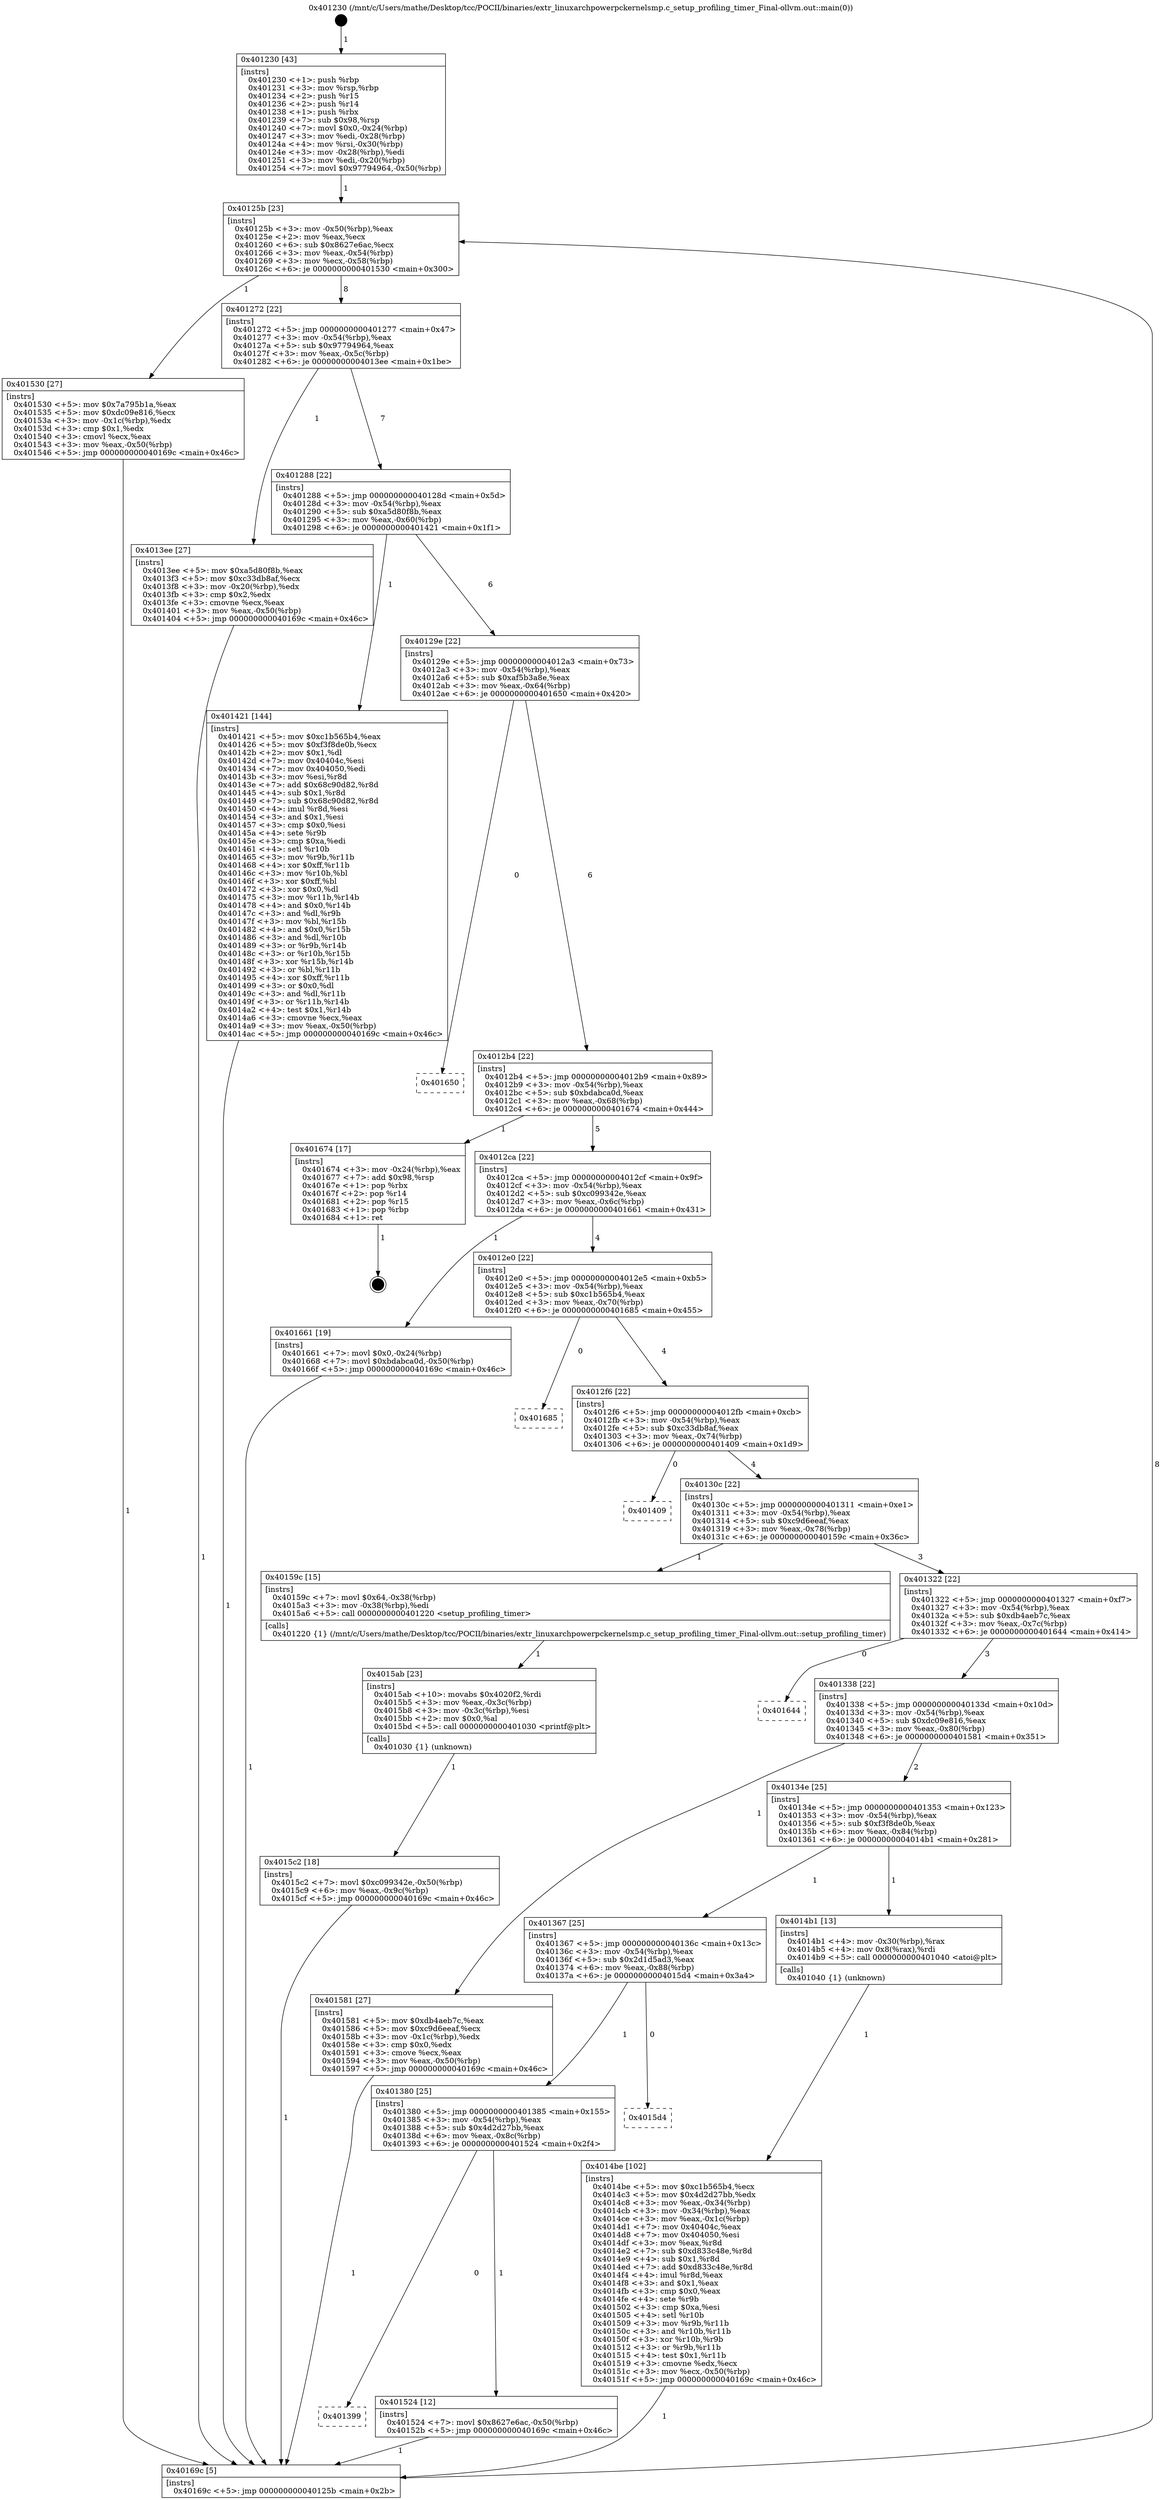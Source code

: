 digraph "0x401230" {
  label = "0x401230 (/mnt/c/Users/mathe/Desktop/tcc/POCII/binaries/extr_linuxarchpowerpckernelsmp.c_setup_profiling_timer_Final-ollvm.out::main(0))"
  labelloc = "t"
  node[shape=record]

  Entry [label="",width=0.3,height=0.3,shape=circle,fillcolor=black,style=filled]
  "0x40125b" [label="{
     0x40125b [23]\l
     | [instrs]\l
     &nbsp;&nbsp;0x40125b \<+3\>: mov -0x50(%rbp),%eax\l
     &nbsp;&nbsp;0x40125e \<+2\>: mov %eax,%ecx\l
     &nbsp;&nbsp;0x401260 \<+6\>: sub $0x8627e6ac,%ecx\l
     &nbsp;&nbsp;0x401266 \<+3\>: mov %eax,-0x54(%rbp)\l
     &nbsp;&nbsp;0x401269 \<+3\>: mov %ecx,-0x58(%rbp)\l
     &nbsp;&nbsp;0x40126c \<+6\>: je 0000000000401530 \<main+0x300\>\l
  }"]
  "0x401530" [label="{
     0x401530 [27]\l
     | [instrs]\l
     &nbsp;&nbsp;0x401530 \<+5\>: mov $0x7a795b1a,%eax\l
     &nbsp;&nbsp;0x401535 \<+5\>: mov $0xdc09e816,%ecx\l
     &nbsp;&nbsp;0x40153a \<+3\>: mov -0x1c(%rbp),%edx\l
     &nbsp;&nbsp;0x40153d \<+3\>: cmp $0x1,%edx\l
     &nbsp;&nbsp;0x401540 \<+3\>: cmovl %ecx,%eax\l
     &nbsp;&nbsp;0x401543 \<+3\>: mov %eax,-0x50(%rbp)\l
     &nbsp;&nbsp;0x401546 \<+5\>: jmp 000000000040169c \<main+0x46c\>\l
  }"]
  "0x401272" [label="{
     0x401272 [22]\l
     | [instrs]\l
     &nbsp;&nbsp;0x401272 \<+5\>: jmp 0000000000401277 \<main+0x47\>\l
     &nbsp;&nbsp;0x401277 \<+3\>: mov -0x54(%rbp),%eax\l
     &nbsp;&nbsp;0x40127a \<+5\>: sub $0x97794964,%eax\l
     &nbsp;&nbsp;0x40127f \<+3\>: mov %eax,-0x5c(%rbp)\l
     &nbsp;&nbsp;0x401282 \<+6\>: je 00000000004013ee \<main+0x1be\>\l
  }"]
  Exit [label="",width=0.3,height=0.3,shape=circle,fillcolor=black,style=filled,peripheries=2]
  "0x4013ee" [label="{
     0x4013ee [27]\l
     | [instrs]\l
     &nbsp;&nbsp;0x4013ee \<+5\>: mov $0xa5d80f8b,%eax\l
     &nbsp;&nbsp;0x4013f3 \<+5\>: mov $0xc33db8af,%ecx\l
     &nbsp;&nbsp;0x4013f8 \<+3\>: mov -0x20(%rbp),%edx\l
     &nbsp;&nbsp;0x4013fb \<+3\>: cmp $0x2,%edx\l
     &nbsp;&nbsp;0x4013fe \<+3\>: cmovne %ecx,%eax\l
     &nbsp;&nbsp;0x401401 \<+3\>: mov %eax,-0x50(%rbp)\l
     &nbsp;&nbsp;0x401404 \<+5\>: jmp 000000000040169c \<main+0x46c\>\l
  }"]
  "0x401288" [label="{
     0x401288 [22]\l
     | [instrs]\l
     &nbsp;&nbsp;0x401288 \<+5\>: jmp 000000000040128d \<main+0x5d\>\l
     &nbsp;&nbsp;0x40128d \<+3\>: mov -0x54(%rbp),%eax\l
     &nbsp;&nbsp;0x401290 \<+5\>: sub $0xa5d80f8b,%eax\l
     &nbsp;&nbsp;0x401295 \<+3\>: mov %eax,-0x60(%rbp)\l
     &nbsp;&nbsp;0x401298 \<+6\>: je 0000000000401421 \<main+0x1f1\>\l
  }"]
  "0x40169c" [label="{
     0x40169c [5]\l
     | [instrs]\l
     &nbsp;&nbsp;0x40169c \<+5\>: jmp 000000000040125b \<main+0x2b\>\l
  }"]
  "0x401230" [label="{
     0x401230 [43]\l
     | [instrs]\l
     &nbsp;&nbsp;0x401230 \<+1\>: push %rbp\l
     &nbsp;&nbsp;0x401231 \<+3\>: mov %rsp,%rbp\l
     &nbsp;&nbsp;0x401234 \<+2\>: push %r15\l
     &nbsp;&nbsp;0x401236 \<+2\>: push %r14\l
     &nbsp;&nbsp;0x401238 \<+1\>: push %rbx\l
     &nbsp;&nbsp;0x401239 \<+7\>: sub $0x98,%rsp\l
     &nbsp;&nbsp;0x401240 \<+7\>: movl $0x0,-0x24(%rbp)\l
     &nbsp;&nbsp;0x401247 \<+3\>: mov %edi,-0x28(%rbp)\l
     &nbsp;&nbsp;0x40124a \<+4\>: mov %rsi,-0x30(%rbp)\l
     &nbsp;&nbsp;0x40124e \<+3\>: mov -0x28(%rbp),%edi\l
     &nbsp;&nbsp;0x401251 \<+3\>: mov %edi,-0x20(%rbp)\l
     &nbsp;&nbsp;0x401254 \<+7\>: movl $0x97794964,-0x50(%rbp)\l
  }"]
  "0x4015c2" [label="{
     0x4015c2 [18]\l
     | [instrs]\l
     &nbsp;&nbsp;0x4015c2 \<+7\>: movl $0xc099342e,-0x50(%rbp)\l
     &nbsp;&nbsp;0x4015c9 \<+6\>: mov %eax,-0x9c(%rbp)\l
     &nbsp;&nbsp;0x4015cf \<+5\>: jmp 000000000040169c \<main+0x46c\>\l
  }"]
  "0x401421" [label="{
     0x401421 [144]\l
     | [instrs]\l
     &nbsp;&nbsp;0x401421 \<+5\>: mov $0xc1b565b4,%eax\l
     &nbsp;&nbsp;0x401426 \<+5\>: mov $0xf3f8de0b,%ecx\l
     &nbsp;&nbsp;0x40142b \<+2\>: mov $0x1,%dl\l
     &nbsp;&nbsp;0x40142d \<+7\>: mov 0x40404c,%esi\l
     &nbsp;&nbsp;0x401434 \<+7\>: mov 0x404050,%edi\l
     &nbsp;&nbsp;0x40143b \<+3\>: mov %esi,%r8d\l
     &nbsp;&nbsp;0x40143e \<+7\>: add $0x68c90d82,%r8d\l
     &nbsp;&nbsp;0x401445 \<+4\>: sub $0x1,%r8d\l
     &nbsp;&nbsp;0x401449 \<+7\>: sub $0x68c90d82,%r8d\l
     &nbsp;&nbsp;0x401450 \<+4\>: imul %r8d,%esi\l
     &nbsp;&nbsp;0x401454 \<+3\>: and $0x1,%esi\l
     &nbsp;&nbsp;0x401457 \<+3\>: cmp $0x0,%esi\l
     &nbsp;&nbsp;0x40145a \<+4\>: sete %r9b\l
     &nbsp;&nbsp;0x40145e \<+3\>: cmp $0xa,%edi\l
     &nbsp;&nbsp;0x401461 \<+4\>: setl %r10b\l
     &nbsp;&nbsp;0x401465 \<+3\>: mov %r9b,%r11b\l
     &nbsp;&nbsp;0x401468 \<+4\>: xor $0xff,%r11b\l
     &nbsp;&nbsp;0x40146c \<+3\>: mov %r10b,%bl\l
     &nbsp;&nbsp;0x40146f \<+3\>: xor $0xff,%bl\l
     &nbsp;&nbsp;0x401472 \<+3\>: xor $0x0,%dl\l
     &nbsp;&nbsp;0x401475 \<+3\>: mov %r11b,%r14b\l
     &nbsp;&nbsp;0x401478 \<+4\>: and $0x0,%r14b\l
     &nbsp;&nbsp;0x40147c \<+3\>: and %dl,%r9b\l
     &nbsp;&nbsp;0x40147f \<+3\>: mov %bl,%r15b\l
     &nbsp;&nbsp;0x401482 \<+4\>: and $0x0,%r15b\l
     &nbsp;&nbsp;0x401486 \<+3\>: and %dl,%r10b\l
     &nbsp;&nbsp;0x401489 \<+3\>: or %r9b,%r14b\l
     &nbsp;&nbsp;0x40148c \<+3\>: or %r10b,%r15b\l
     &nbsp;&nbsp;0x40148f \<+3\>: xor %r15b,%r14b\l
     &nbsp;&nbsp;0x401492 \<+3\>: or %bl,%r11b\l
     &nbsp;&nbsp;0x401495 \<+4\>: xor $0xff,%r11b\l
     &nbsp;&nbsp;0x401499 \<+3\>: or $0x0,%dl\l
     &nbsp;&nbsp;0x40149c \<+3\>: and %dl,%r11b\l
     &nbsp;&nbsp;0x40149f \<+3\>: or %r11b,%r14b\l
     &nbsp;&nbsp;0x4014a2 \<+4\>: test $0x1,%r14b\l
     &nbsp;&nbsp;0x4014a6 \<+3\>: cmovne %ecx,%eax\l
     &nbsp;&nbsp;0x4014a9 \<+3\>: mov %eax,-0x50(%rbp)\l
     &nbsp;&nbsp;0x4014ac \<+5\>: jmp 000000000040169c \<main+0x46c\>\l
  }"]
  "0x40129e" [label="{
     0x40129e [22]\l
     | [instrs]\l
     &nbsp;&nbsp;0x40129e \<+5\>: jmp 00000000004012a3 \<main+0x73\>\l
     &nbsp;&nbsp;0x4012a3 \<+3\>: mov -0x54(%rbp),%eax\l
     &nbsp;&nbsp;0x4012a6 \<+5\>: sub $0xaf5b3a8e,%eax\l
     &nbsp;&nbsp;0x4012ab \<+3\>: mov %eax,-0x64(%rbp)\l
     &nbsp;&nbsp;0x4012ae \<+6\>: je 0000000000401650 \<main+0x420\>\l
  }"]
  "0x4015ab" [label="{
     0x4015ab [23]\l
     | [instrs]\l
     &nbsp;&nbsp;0x4015ab \<+10\>: movabs $0x4020f2,%rdi\l
     &nbsp;&nbsp;0x4015b5 \<+3\>: mov %eax,-0x3c(%rbp)\l
     &nbsp;&nbsp;0x4015b8 \<+3\>: mov -0x3c(%rbp),%esi\l
     &nbsp;&nbsp;0x4015bb \<+2\>: mov $0x0,%al\l
     &nbsp;&nbsp;0x4015bd \<+5\>: call 0000000000401030 \<printf@plt\>\l
     | [calls]\l
     &nbsp;&nbsp;0x401030 \{1\} (unknown)\l
  }"]
  "0x401650" [label="{
     0x401650\l
  }", style=dashed]
  "0x4012b4" [label="{
     0x4012b4 [22]\l
     | [instrs]\l
     &nbsp;&nbsp;0x4012b4 \<+5\>: jmp 00000000004012b9 \<main+0x89\>\l
     &nbsp;&nbsp;0x4012b9 \<+3\>: mov -0x54(%rbp),%eax\l
     &nbsp;&nbsp;0x4012bc \<+5\>: sub $0xbdabca0d,%eax\l
     &nbsp;&nbsp;0x4012c1 \<+3\>: mov %eax,-0x68(%rbp)\l
     &nbsp;&nbsp;0x4012c4 \<+6\>: je 0000000000401674 \<main+0x444\>\l
  }"]
  "0x401399" [label="{
     0x401399\l
  }", style=dashed]
  "0x401674" [label="{
     0x401674 [17]\l
     | [instrs]\l
     &nbsp;&nbsp;0x401674 \<+3\>: mov -0x24(%rbp),%eax\l
     &nbsp;&nbsp;0x401677 \<+7\>: add $0x98,%rsp\l
     &nbsp;&nbsp;0x40167e \<+1\>: pop %rbx\l
     &nbsp;&nbsp;0x40167f \<+2\>: pop %r14\l
     &nbsp;&nbsp;0x401681 \<+2\>: pop %r15\l
     &nbsp;&nbsp;0x401683 \<+1\>: pop %rbp\l
     &nbsp;&nbsp;0x401684 \<+1\>: ret\l
  }"]
  "0x4012ca" [label="{
     0x4012ca [22]\l
     | [instrs]\l
     &nbsp;&nbsp;0x4012ca \<+5\>: jmp 00000000004012cf \<main+0x9f\>\l
     &nbsp;&nbsp;0x4012cf \<+3\>: mov -0x54(%rbp),%eax\l
     &nbsp;&nbsp;0x4012d2 \<+5\>: sub $0xc099342e,%eax\l
     &nbsp;&nbsp;0x4012d7 \<+3\>: mov %eax,-0x6c(%rbp)\l
     &nbsp;&nbsp;0x4012da \<+6\>: je 0000000000401661 \<main+0x431\>\l
  }"]
  "0x401524" [label="{
     0x401524 [12]\l
     | [instrs]\l
     &nbsp;&nbsp;0x401524 \<+7\>: movl $0x8627e6ac,-0x50(%rbp)\l
     &nbsp;&nbsp;0x40152b \<+5\>: jmp 000000000040169c \<main+0x46c\>\l
  }"]
  "0x401661" [label="{
     0x401661 [19]\l
     | [instrs]\l
     &nbsp;&nbsp;0x401661 \<+7\>: movl $0x0,-0x24(%rbp)\l
     &nbsp;&nbsp;0x401668 \<+7\>: movl $0xbdabca0d,-0x50(%rbp)\l
     &nbsp;&nbsp;0x40166f \<+5\>: jmp 000000000040169c \<main+0x46c\>\l
  }"]
  "0x4012e0" [label="{
     0x4012e0 [22]\l
     | [instrs]\l
     &nbsp;&nbsp;0x4012e0 \<+5\>: jmp 00000000004012e5 \<main+0xb5\>\l
     &nbsp;&nbsp;0x4012e5 \<+3\>: mov -0x54(%rbp),%eax\l
     &nbsp;&nbsp;0x4012e8 \<+5\>: sub $0xc1b565b4,%eax\l
     &nbsp;&nbsp;0x4012ed \<+3\>: mov %eax,-0x70(%rbp)\l
     &nbsp;&nbsp;0x4012f0 \<+6\>: je 0000000000401685 \<main+0x455\>\l
  }"]
  "0x401380" [label="{
     0x401380 [25]\l
     | [instrs]\l
     &nbsp;&nbsp;0x401380 \<+5\>: jmp 0000000000401385 \<main+0x155\>\l
     &nbsp;&nbsp;0x401385 \<+3\>: mov -0x54(%rbp),%eax\l
     &nbsp;&nbsp;0x401388 \<+5\>: sub $0x4d2d27bb,%eax\l
     &nbsp;&nbsp;0x40138d \<+6\>: mov %eax,-0x8c(%rbp)\l
     &nbsp;&nbsp;0x401393 \<+6\>: je 0000000000401524 \<main+0x2f4\>\l
  }"]
  "0x401685" [label="{
     0x401685\l
  }", style=dashed]
  "0x4012f6" [label="{
     0x4012f6 [22]\l
     | [instrs]\l
     &nbsp;&nbsp;0x4012f6 \<+5\>: jmp 00000000004012fb \<main+0xcb\>\l
     &nbsp;&nbsp;0x4012fb \<+3\>: mov -0x54(%rbp),%eax\l
     &nbsp;&nbsp;0x4012fe \<+5\>: sub $0xc33db8af,%eax\l
     &nbsp;&nbsp;0x401303 \<+3\>: mov %eax,-0x74(%rbp)\l
     &nbsp;&nbsp;0x401306 \<+6\>: je 0000000000401409 \<main+0x1d9\>\l
  }"]
  "0x4015d4" [label="{
     0x4015d4\l
  }", style=dashed]
  "0x401409" [label="{
     0x401409\l
  }", style=dashed]
  "0x40130c" [label="{
     0x40130c [22]\l
     | [instrs]\l
     &nbsp;&nbsp;0x40130c \<+5\>: jmp 0000000000401311 \<main+0xe1\>\l
     &nbsp;&nbsp;0x401311 \<+3\>: mov -0x54(%rbp),%eax\l
     &nbsp;&nbsp;0x401314 \<+5\>: sub $0xc9d6eeaf,%eax\l
     &nbsp;&nbsp;0x401319 \<+3\>: mov %eax,-0x78(%rbp)\l
     &nbsp;&nbsp;0x40131c \<+6\>: je 000000000040159c \<main+0x36c\>\l
  }"]
  "0x4014be" [label="{
     0x4014be [102]\l
     | [instrs]\l
     &nbsp;&nbsp;0x4014be \<+5\>: mov $0xc1b565b4,%ecx\l
     &nbsp;&nbsp;0x4014c3 \<+5\>: mov $0x4d2d27bb,%edx\l
     &nbsp;&nbsp;0x4014c8 \<+3\>: mov %eax,-0x34(%rbp)\l
     &nbsp;&nbsp;0x4014cb \<+3\>: mov -0x34(%rbp),%eax\l
     &nbsp;&nbsp;0x4014ce \<+3\>: mov %eax,-0x1c(%rbp)\l
     &nbsp;&nbsp;0x4014d1 \<+7\>: mov 0x40404c,%eax\l
     &nbsp;&nbsp;0x4014d8 \<+7\>: mov 0x404050,%esi\l
     &nbsp;&nbsp;0x4014df \<+3\>: mov %eax,%r8d\l
     &nbsp;&nbsp;0x4014e2 \<+7\>: sub $0xd833c48e,%r8d\l
     &nbsp;&nbsp;0x4014e9 \<+4\>: sub $0x1,%r8d\l
     &nbsp;&nbsp;0x4014ed \<+7\>: add $0xd833c48e,%r8d\l
     &nbsp;&nbsp;0x4014f4 \<+4\>: imul %r8d,%eax\l
     &nbsp;&nbsp;0x4014f8 \<+3\>: and $0x1,%eax\l
     &nbsp;&nbsp;0x4014fb \<+3\>: cmp $0x0,%eax\l
     &nbsp;&nbsp;0x4014fe \<+4\>: sete %r9b\l
     &nbsp;&nbsp;0x401502 \<+3\>: cmp $0xa,%esi\l
     &nbsp;&nbsp;0x401505 \<+4\>: setl %r10b\l
     &nbsp;&nbsp;0x401509 \<+3\>: mov %r9b,%r11b\l
     &nbsp;&nbsp;0x40150c \<+3\>: and %r10b,%r11b\l
     &nbsp;&nbsp;0x40150f \<+3\>: xor %r10b,%r9b\l
     &nbsp;&nbsp;0x401512 \<+3\>: or %r9b,%r11b\l
     &nbsp;&nbsp;0x401515 \<+4\>: test $0x1,%r11b\l
     &nbsp;&nbsp;0x401519 \<+3\>: cmovne %edx,%ecx\l
     &nbsp;&nbsp;0x40151c \<+3\>: mov %ecx,-0x50(%rbp)\l
     &nbsp;&nbsp;0x40151f \<+5\>: jmp 000000000040169c \<main+0x46c\>\l
  }"]
  "0x40159c" [label="{
     0x40159c [15]\l
     | [instrs]\l
     &nbsp;&nbsp;0x40159c \<+7\>: movl $0x64,-0x38(%rbp)\l
     &nbsp;&nbsp;0x4015a3 \<+3\>: mov -0x38(%rbp),%edi\l
     &nbsp;&nbsp;0x4015a6 \<+5\>: call 0000000000401220 \<setup_profiling_timer\>\l
     | [calls]\l
     &nbsp;&nbsp;0x401220 \{1\} (/mnt/c/Users/mathe/Desktop/tcc/POCII/binaries/extr_linuxarchpowerpckernelsmp.c_setup_profiling_timer_Final-ollvm.out::setup_profiling_timer)\l
  }"]
  "0x401322" [label="{
     0x401322 [22]\l
     | [instrs]\l
     &nbsp;&nbsp;0x401322 \<+5\>: jmp 0000000000401327 \<main+0xf7\>\l
     &nbsp;&nbsp;0x401327 \<+3\>: mov -0x54(%rbp),%eax\l
     &nbsp;&nbsp;0x40132a \<+5\>: sub $0xdb4aeb7c,%eax\l
     &nbsp;&nbsp;0x40132f \<+3\>: mov %eax,-0x7c(%rbp)\l
     &nbsp;&nbsp;0x401332 \<+6\>: je 0000000000401644 \<main+0x414\>\l
  }"]
  "0x401367" [label="{
     0x401367 [25]\l
     | [instrs]\l
     &nbsp;&nbsp;0x401367 \<+5\>: jmp 000000000040136c \<main+0x13c\>\l
     &nbsp;&nbsp;0x40136c \<+3\>: mov -0x54(%rbp),%eax\l
     &nbsp;&nbsp;0x40136f \<+5\>: sub $0x2d1d5ad3,%eax\l
     &nbsp;&nbsp;0x401374 \<+6\>: mov %eax,-0x88(%rbp)\l
     &nbsp;&nbsp;0x40137a \<+6\>: je 00000000004015d4 \<main+0x3a4\>\l
  }"]
  "0x401644" [label="{
     0x401644\l
  }", style=dashed]
  "0x401338" [label="{
     0x401338 [22]\l
     | [instrs]\l
     &nbsp;&nbsp;0x401338 \<+5\>: jmp 000000000040133d \<main+0x10d\>\l
     &nbsp;&nbsp;0x40133d \<+3\>: mov -0x54(%rbp),%eax\l
     &nbsp;&nbsp;0x401340 \<+5\>: sub $0xdc09e816,%eax\l
     &nbsp;&nbsp;0x401345 \<+3\>: mov %eax,-0x80(%rbp)\l
     &nbsp;&nbsp;0x401348 \<+6\>: je 0000000000401581 \<main+0x351\>\l
  }"]
  "0x4014b1" [label="{
     0x4014b1 [13]\l
     | [instrs]\l
     &nbsp;&nbsp;0x4014b1 \<+4\>: mov -0x30(%rbp),%rax\l
     &nbsp;&nbsp;0x4014b5 \<+4\>: mov 0x8(%rax),%rdi\l
     &nbsp;&nbsp;0x4014b9 \<+5\>: call 0000000000401040 \<atoi@plt\>\l
     | [calls]\l
     &nbsp;&nbsp;0x401040 \{1\} (unknown)\l
  }"]
  "0x401581" [label="{
     0x401581 [27]\l
     | [instrs]\l
     &nbsp;&nbsp;0x401581 \<+5\>: mov $0xdb4aeb7c,%eax\l
     &nbsp;&nbsp;0x401586 \<+5\>: mov $0xc9d6eeaf,%ecx\l
     &nbsp;&nbsp;0x40158b \<+3\>: mov -0x1c(%rbp),%edx\l
     &nbsp;&nbsp;0x40158e \<+3\>: cmp $0x0,%edx\l
     &nbsp;&nbsp;0x401591 \<+3\>: cmove %ecx,%eax\l
     &nbsp;&nbsp;0x401594 \<+3\>: mov %eax,-0x50(%rbp)\l
     &nbsp;&nbsp;0x401597 \<+5\>: jmp 000000000040169c \<main+0x46c\>\l
  }"]
  "0x40134e" [label="{
     0x40134e [25]\l
     | [instrs]\l
     &nbsp;&nbsp;0x40134e \<+5\>: jmp 0000000000401353 \<main+0x123\>\l
     &nbsp;&nbsp;0x401353 \<+3\>: mov -0x54(%rbp),%eax\l
     &nbsp;&nbsp;0x401356 \<+5\>: sub $0xf3f8de0b,%eax\l
     &nbsp;&nbsp;0x40135b \<+6\>: mov %eax,-0x84(%rbp)\l
     &nbsp;&nbsp;0x401361 \<+6\>: je 00000000004014b1 \<main+0x281\>\l
  }"]
  Entry -> "0x401230" [label=" 1"]
  "0x40125b" -> "0x401530" [label=" 1"]
  "0x40125b" -> "0x401272" [label=" 8"]
  "0x401674" -> Exit [label=" 1"]
  "0x401272" -> "0x4013ee" [label=" 1"]
  "0x401272" -> "0x401288" [label=" 7"]
  "0x4013ee" -> "0x40169c" [label=" 1"]
  "0x401230" -> "0x40125b" [label=" 1"]
  "0x40169c" -> "0x40125b" [label=" 8"]
  "0x401661" -> "0x40169c" [label=" 1"]
  "0x401288" -> "0x401421" [label=" 1"]
  "0x401288" -> "0x40129e" [label=" 6"]
  "0x401421" -> "0x40169c" [label=" 1"]
  "0x4015c2" -> "0x40169c" [label=" 1"]
  "0x40129e" -> "0x401650" [label=" 0"]
  "0x40129e" -> "0x4012b4" [label=" 6"]
  "0x4015ab" -> "0x4015c2" [label=" 1"]
  "0x4012b4" -> "0x401674" [label=" 1"]
  "0x4012b4" -> "0x4012ca" [label=" 5"]
  "0x40159c" -> "0x4015ab" [label=" 1"]
  "0x4012ca" -> "0x401661" [label=" 1"]
  "0x4012ca" -> "0x4012e0" [label=" 4"]
  "0x401581" -> "0x40169c" [label=" 1"]
  "0x4012e0" -> "0x401685" [label=" 0"]
  "0x4012e0" -> "0x4012f6" [label=" 4"]
  "0x401524" -> "0x40169c" [label=" 1"]
  "0x4012f6" -> "0x401409" [label=" 0"]
  "0x4012f6" -> "0x40130c" [label=" 4"]
  "0x401380" -> "0x401399" [label=" 0"]
  "0x40130c" -> "0x40159c" [label=" 1"]
  "0x40130c" -> "0x401322" [label=" 3"]
  "0x401530" -> "0x40169c" [label=" 1"]
  "0x401322" -> "0x401644" [label=" 0"]
  "0x401322" -> "0x401338" [label=" 3"]
  "0x401367" -> "0x401380" [label=" 1"]
  "0x401338" -> "0x401581" [label=" 1"]
  "0x401338" -> "0x40134e" [label=" 2"]
  "0x401367" -> "0x4015d4" [label=" 0"]
  "0x40134e" -> "0x4014b1" [label=" 1"]
  "0x40134e" -> "0x401367" [label=" 1"]
  "0x4014b1" -> "0x4014be" [label=" 1"]
  "0x4014be" -> "0x40169c" [label=" 1"]
  "0x401380" -> "0x401524" [label=" 1"]
}
